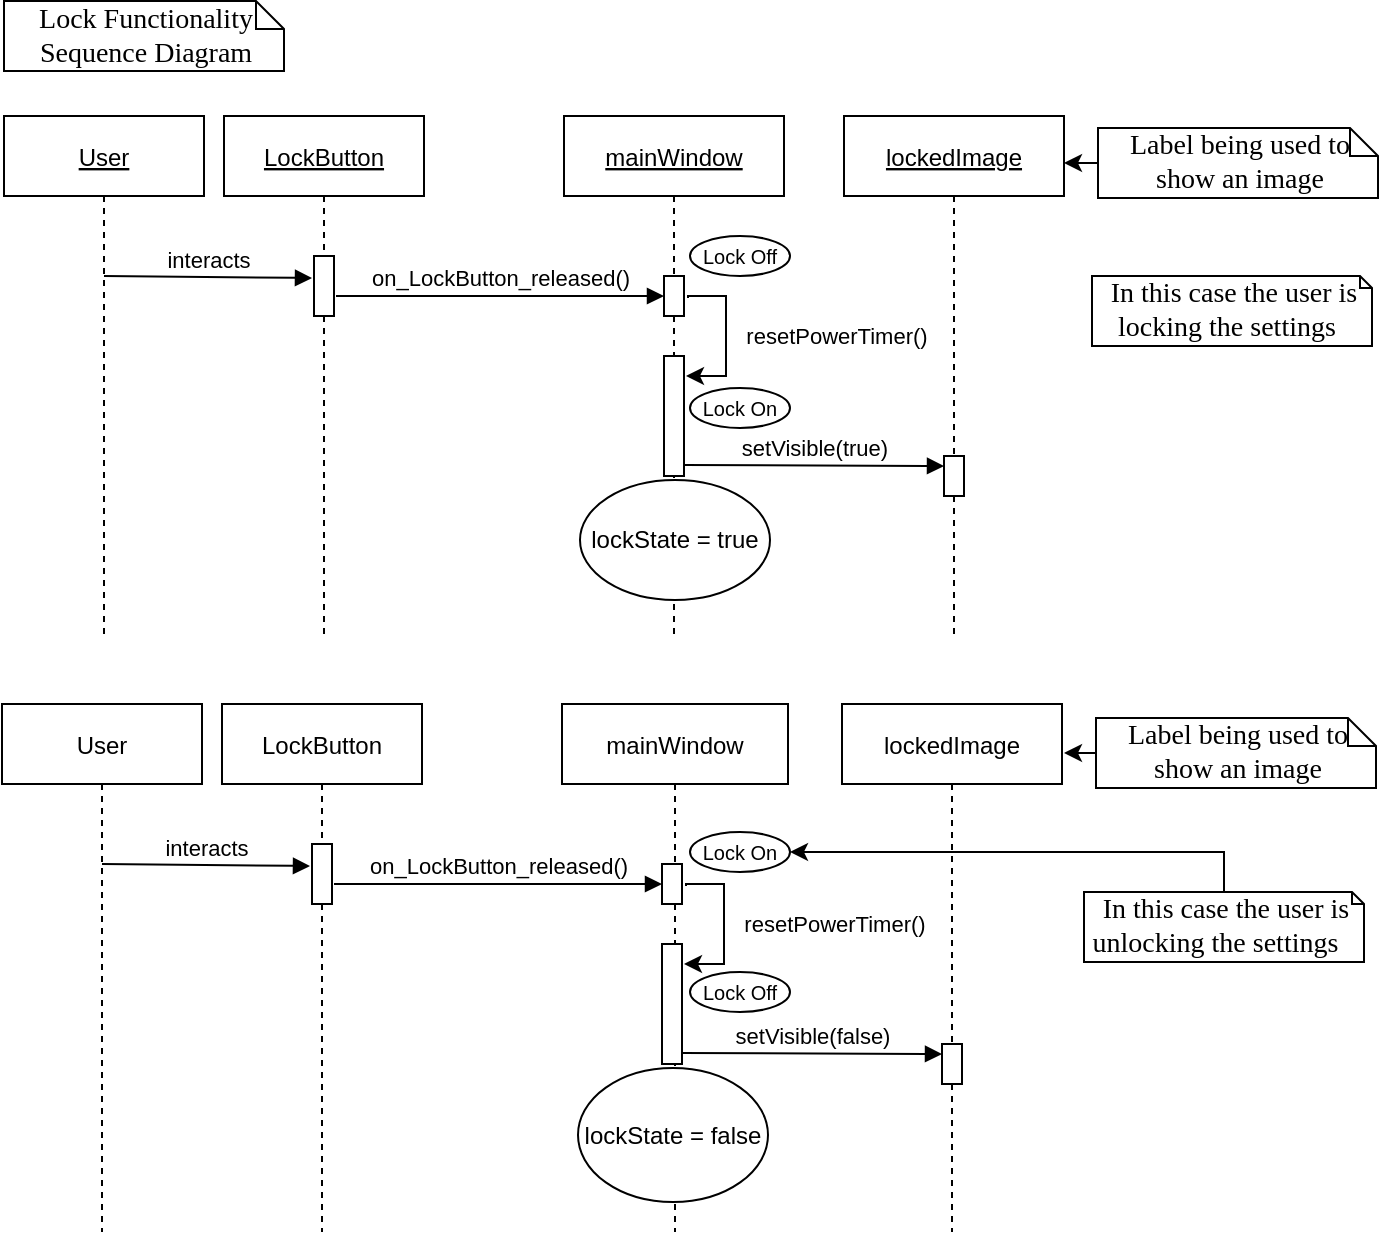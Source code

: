 <mxfile version="15.9.1" type="device"><diagram id="kgpKYQtTHZ0yAKxKKP6v" name="Page-1"><mxGraphModel dx="1422" dy="702" grid="1" gridSize="10" guides="1" tooltips="1" connect="1" arrows="1" fold="1" page="1" pageScale="1" pageWidth="700" pageHeight="1000" math="0" shadow="0"><root><mxCell id="0"/><mxCell id="1" parent="0"/><mxCell id="3nuBFxr9cyL0pnOWT2aG-1" value="LockButton" style="shape=umlLifeline;perimeter=lifelinePerimeter;container=1;collapsible=0;recursiveResize=0;rounded=0;shadow=0;strokeWidth=1;fontStyle=4" parent="1" vertex="1"><mxGeometry x="120" y="80" width="100" height="260" as="geometry"/></mxCell><mxCell id="3nuBFxr9cyL0pnOWT2aG-2" value="" style="points=[];perimeter=orthogonalPerimeter;rounded=0;shadow=0;strokeWidth=1;fillColor=default;" parent="3nuBFxr9cyL0pnOWT2aG-1" vertex="1"><mxGeometry x="45" y="70" width="10" height="30" as="geometry"/></mxCell><mxCell id="3nuBFxr9cyL0pnOWT2aG-5" value="mainWindow" style="shape=umlLifeline;perimeter=lifelinePerimeter;container=1;collapsible=0;recursiveResize=0;rounded=0;shadow=0;strokeWidth=1;fontStyle=4" parent="1" vertex="1"><mxGeometry x="290" y="80" width="110" height="260" as="geometry"/></mxCell><mxCell id="ivACF5KOrwC9vCTQ_RNN-10" value="resetPowerTimer()" style="edgeStyle=orthogonalEdgeStyle;rounded=0;orthogonalLoop=1;jettySize=auto;html=1;startArrow=none;exitX=1.2;exitY=0.55;exitDx=0;exitDy=0;exitPerimeter=0;" parent="3nuBFxr9cyL0pnOWT2aG-5" source="3nuBFxr9cyL0pnOWT2aG-6" edge="1"><mxGeometry y="55" relative="1" as="geometry"><Array as="points"><mxPoint x="62" y="90"/><mxPoint x="81" y="90"/><mxPoint x="81" y="130"/></Array><mxPoint as="offset"/><mxPoint x="66" y="90" as="sourcePoint"/><mxPoint x="61" y="130" as="targetPoint"/></mxGeometry></mxCell><mxCell id="ivACF5KOrwC9vCTQ_RNN-11" value="" style="points=[];perimeter=orthogonalPerimeter;rounded=0;shadow=0;strokeWidth=1;fillColor=default;" parent="3nuBFxr9cyL0pnOWT2aG-5" vertex="1"><mxGeometry x="50" y="120" width="10" height="60" as="geometry"/></mxCell><mxCell id="D84-XhFgPjTmM_HfTs0J-2" value="Lock Off" style="ellipse;whiteSpace=wrap;html=1;fontSize=10;" parent="3nuBFxr9cyL0pnOWT2aG-5" vertex="1"><mxGeometry x="63" y="60" width="50" height="20" as="geometry"/></mxCell><mxCell id="3nuBFxr9cyL0pnOWT2aG-6" value="" style="points=[];perimeter=orthogonalPerimeter;rounded=0;shadow=0;strokeWidth=1;fillColor=default;" parent="3nuBFxr9cyL0pnOWT2aG-5" vertex="1"><mxGeometry x="50" y="80" width="10" height="20" as="geometry"/></mxCell><mxCell id="D84-XhFgPjTmM_HfTs0J-38" value="lockState = true" style="ellipse;whiteSpace=wrap;html=1;" parent="3nuBFxr9cyL0pnOWT2aG-5" vertex="1"><mxGeometry x="8" y="182" width="95" height="60" as="geometry"/></mxCell><mxCell id="ivACF5KOrwC9vCTQ_RNN-1" value="User" style="shape=umlLifeline;perimeter=lifelinePerimeter;container=1;collapsible=0;recursiveResize=0;rounded=0;shadow=0;strokeWidth=1;fontStyle=4" parent="1" vertex="1"><mxGeometry x="10" y="80" width="100" height="260" as="geometry"/></mxCell><mxCell id="ivACF5KOrwC9vCTQ_RNN-6" value="interacts" style="html=1;verticalAlign=bottom;endArrow=block;rounded=0;entryX=-0.1;entryY=0.367;entryDx=0;entryDy=0;entryPerimeter=0;" parent="ivACF5KOrwC9vCTQ_RNN-1" target="3nuBFxr9cyL0pnOWT2aG-2" edge="1"><mxGeometry width="80" relative="1" as="geometry"><mxPoint x="50" y="80" as="sourcePoint"/><mxPoint x="130" y="80" as="targetPoint"/></mxGeometry></mxCell><mxCell id="ivACF5KOrwC9vCTQ_RNN-8" value="on_LockButton_released()" style="html=1;verticalAlign=bottom;endArrow=block;rounded=0;" parent="1" edge="1"><mxGeometry width="80" relative="1" as="geometry"><mxPoint x="176" y="170" as="sourcePoint"/><mxPoint x="340" y="170" as="targetPoint"/></mxGeometry></mxCell><mxCell id="D84-XhFgPjTmM_HfTs0J-1" value="&lt;div style=&quot;text-align: center&quot;&gt;&lt;span style=&quot;font-size: 14px&quot;&gt;Lock Functionality Sequence Diagram&lt;/span&gt;&lt;/div&gt;" style="shape=note;whiteSpace=wrap;html=1;size=14;verticalAlign=top;align=left;spacingTop=-6;rounded=0;shadow=0;comic=0;labelBackgroundColor=none;strokeWidth=1;fontFamily=Verdana;fontSize=12;fillColor=default;strokeColor=default;fontColor=default;" parent="1" vertex="1"><mxGeometry x="10" y="22.5" width="140" height="35" as="geometry"/></mxCell><mxCell id="D84-XhFgPjTmM_HfTs0J-5" value="lockedImage" style="shape=umlLifeline;perimeter=lifelinePerimeter;container=1;collapsible=0;recursiveResize=0;rounded=0;shadow=0;strokeWidth=1;fontStyle=4" parent="1" vertex="1"><mxGeometry x="430" y="80" width="110" height="260" as="geometry"/></mxCell><mxCell id="D84-XhFgPjTmM_HfTs0J-7" value="" style="points=[];perimeter=orthogonalPerimeter;rounded=0;shadow=0;strokeWidth=1;fillColor=default;" parent="D84-XhFgPjTmM_HfTs0J-5" vertex="1"><mxGeometry x="50" y="170" width="10" height="20" as="geometry"/></mxCell><mxCell id="D84-XhFgPjTmM_HfTs0J-13" value="setVisible(true)" style="html=1;verticalAlign=bottom;endArrow=block;rounded=0;" parent="D84-XhFgPjTmM_HfTs0J-5" edge="1"><mxGeometry width="80" relative="1" as="geometry"><mxPoint x="-80" y="174.5" as="sourcePoint"/><mxPoint x="50" y="175" as="targetPoint"/></mxGeometry></mxCell><mxCell id="D84-XhFgPjTmM_HfTs0J-44" style="edgeStyle=orthogonalEdgeStyle;rounded=0;orthogonalLoop=1;jettySize=auto;html=1;exitX=0;exitY=0.5;exitDx=0;exitDy=0;exitPerimeter=0;entryX=1;entryY=0.092;entryDx=0;entryDy=0;entryPerimeter=0;" parent="1" source="D84-XhFgPjTmM_HfTs0J-11" target="D84-XhFgPjTmM_HfTs0J-5" edge="1"><mxGeometry relative="1" as="geometry"/></mxCell><mxCell id="D84-XhFgPjTmM_HfTs0J-11" value="&lt;div style=&quot;text-align: center&quot;&gt;&lt;span style=&quot;font-size: 14px&quot;&gt;Label being used to show an image&lt;/span&gt;&lt;/div&gt;" style="shape=note;whiteSpace=wrap;html=1;size=14;verticalAlign=top;align=left;spacingTop=-6;rounded=0;shadow=0;comic=0;labelBackgroundColor=none;strokeWidth=1;fontFamily=Verdana;fontSize=12;fillColor=default;strokeColor=default;fontColor=default;" parent="1" vertex="1"><mxGeometry x="557" y="86" width="140" height="35" as="geometry"/></mxCell><mxCell id="D84-XhFgPjTmM_HfTs0J-3" value="Lock On" style="ellipse;whiteSpace=wrap;html=1;fontSize=10;" parent="1" vertex="1"><mxGeometry x="353" y="216" width="50" height="20" as="geometry"/></mxCell><mxCell id="D84-XhFgPjTmM_HfTs0J-15" value="LockButton" style="shape=umlLifeline;perimeter=lifelinePerimeter;container=1;collapsible=0;recursiveResize=0;rounded=0;shadow=0;strokeWidth=1;" parent="1" vertex="1"><mxGeometry x="119" y="374" width="100" height="264" as="geometry"/></mxCell><mxCell id="D84-XhFgPjTmM_HfTs0J-16" value="" style="points=[];perimeter=orthogonalPerimeter;rounded=0;shadow=0;strokeWidth=1;fillColor=default;" parent="D84-XhFgPjTmM_HfTs0J-15" vertex="1"><mxGeometry x="45" y="70" width="10" height="30" as="geometry"/></mxCell><mxCell id="D84-XhFgPjTmM_HfTs0J-17" value="mainWindow" style="shape=umlLifeline;perimeter=lifelinePerimeter;container=1;collapsible=0;recursiveResize=0;rounded=0;shadow=0;strokeWidth=1;" parent="1" vertex="1"><mxGeometry x="289" y="374" width="113" height="264" as="geometry"/></mxCell><mxCell id="D84-XhFgPjTmM_HfTs0J-18" value="resetPowerTimer()" style="edgeStyle=orthogonalEdgeStyle;rounded=0;orthogonalLoop=1;jettySize=auto;html=1;startArrow=none;exitX=1.2;exitY=0.55;exitDx=0;exitDy=0;exitPerimeter=0;" parent="D84-XhFgPjTmM_HfTs0J-17" source="D84-XhFgPjTmM_HfTs0J-21" edge="1"><mxGeometry y="55" relative="1" as="geometry"><Array as="points"><mxPoint x="62" y="90"/><mxPoint x="81" y="90"/><mxPoint x="81" y="130"/></Array><mxPoint as="offset"/><mxPoint x="66" y="90" as="sourcePoint"/><mxPoint x="61" y="130" as="targetPoint"/></mxGeometry></mxCell><mxCell id="D84-XhFgPjTmM_HfTs0J-19" value="" style="points=[];perimeter=orthogonalPerimeter;rounded=0;shadow=0;strokeWidth=1;fillColor=default;" parent="D84-XhFgPjTmM_HfTs0J-17" vertex="1"><mxGeometry x="50" y="120" width="10" height="60" as="geometry"/></mxCell><mxCell id="D84-XhFgPjTmM_HfTs0J-20" value="Lock Off" style="ellipse;whiteSpace=wrap;html=1;fontSize=10;" parent="D84-XhFgPjTmM_HfTs0J-17" vertex="1"><mxGeometry x="64" y="134" width="50" height="20" as="geometry"/></mxCell><mxCell id="D84-XhFgPjTmM_HfTs0J-21" value="" style="points=[];perimeter=orthogonalPerimeter;rounded=0;shadow=0;strokeWidth=1;fillColor=default;" parent="D84-XhFgPjTmM_HfTs0J-17" vertex="1"><mxGeometry x="50" y="80" width="10" height="20" as="geometry"/></mxCell><mxCell id="D84-XhFgPjTmM_HfTs0J-34" value="Lock On" style="ellipse;whiteSpace=wrap;html=1;fontSize=10;" parent="D84-XhFgPjTmM_HfTs0J-17" vertex="1"><mxGeometry x="64" y="64" width="50" height="20" as="geometry"/></mxCell><mxCell id="D84-XhFgPjTmM_HfTs0J-22" value="User" style="shape=umlLifeline;perimeter=lifelinePerimeter;container=1;collapsible=0;recursiveResize=0;rounded=0;shadow=0;strokeWidth=1;" parent="1" vertex="1"><mxGeometry x="9" y="374" width="100" height="264" as="geometry"/></mxCell><mxCell id="D84-XhFgPjTmM_HfTs0J-23" value="interacts" style="html=1;verticalAlign=bottom;endArrow=block;rounded=0;entryX=-0.1;entryY=0.367;entryDx=0;entryDy=0;entryPerimeter=0;" parent="D84-XhFgPjTmM_HfTs0J-22" target="D84-XhFgPjTmM_HfTs0J-16" edge="1"><mxGeometry width="80" relative="1" as="geometry"><mxPoint x="50" y="80" as="sourcePoint"/><mxPoint x="130" y="80" as="targetPoint"/></mxGeometry></mxCell><mxCell id="D84-XhFgPjTmM_HfTs0J-24" value="on_LockButton_released()" style="html=1;verticalAlign=bottom;endArrow=block;rounded=0;" parent="1" edge="1"><mxGeometry width="80" relative="1" as="geometry"><mxPoint x="175" y="464" as="sourcePoint"/><mxPoint x="339" y="464" as="targetPoint"/></mxGeometry></mxCell><mxCell id="D84-XhFgPjTmM_HfTs0J-26" value="lockedImage" style="shape=umlLifeline;perimeter=lifelinePerimeter;container=1;collapsible=0;recursiveResize=0;rounded=0;shadow=0;strokeWidth=1;" parent="1" vertex="1"><mxGeometry x="429" y="374" width="110" height="264" as="geometry"/></mxCell><mxCell id="D84-XhFgPjTmM_HfTs0J-27" value="" style="points=[];perimeter=orthogonalPerimeter;rounded=0;shadow=0;strokeWidth=1;fillColor=default;" parent="D84-XhFgPjTmM_HfTs0J-26" vertex="1"><mxGeometry x="50" y="170" width="10" height="20" as="geometry"/></mxCell><mxCell id="D84-XhFgPjTmM_HfTs0J-28" value="setVisible(false)" style="html=1;verticalAlign=bottom;endArrow=block;rounded=0;" parent="D84-XhFgPjTmM_HfTs0J-26" edge="1"><mxGeometry width="80" relative="1" as="geometry"><mxPoint x="-80" y="174.5" as="sourcePoint"/><mxPoint x="50" y="175" as="targetPoint"/></mxGeometry></mxCell><mxCell id="D84-XhFgPjTmM_HfTs0J-45" style="edgeStyle=orthogonalEdgeStyle;rounded=0;orthogonalLoop=1;jettySize=auto;html=1;exitX=0;exitY=0.5;exitDx=0;exitDy=0;exitPerimeter=0;" parent="1" source="D84-XhFgPjTmM_HfTs0J-30" edge="1"><mxGeometry relative="1" as="geometry"><mxPoint x="540" y="399" as="targetPoint"/></mxGeometry></mxCell><mxCell id="D84-XhFgPjTmM_HfTs0J-30" value="&lt;div style=&quot;text-align: center&quot;&gt;&lt;span style=&quot;font-size: 14px&quot;&gt;Label being used to show an image&lt;/span&gt;&lt;/div&gt;" style="shape=note;whiteSpace=wrap;html=1;size=14;verticalAlign=top;align=left;spacingTop=-6;rounded=0;shadow=0;comic=0;labelBackgroundColor=none;strokeWidth=1;fontFamily=Verdana;fontSize=12;fillColor=default;strokeColor=default;fontColor=default;" parent="1" vertex="1"><mxGeometry x="556" y="381" width="140" height="35" as="geometry"/></mxCell><mxCell id="D84-XhFgPjTmM_HfTs0J-36" value="lockState = false" style="ellipse;whiteSpace=wrap;html=1;" parent="1" vertex="1"><mxGeometry x="297" y="556" width="95" height="67" as="geometry"/></mxCell><mxCell id="D84-XhFgPjTmM_HfTs0J-40" value="&lt;div style=&quot;text-align: center&quot;&gt;&lt;span style=&quot;font-size: 14px&quot;&gt;In this case the user is locking the settings&amp;nbsp;&amp;nbsp;&lt;/span&gt;&lt;/div&gt;" style="shape=note;whiteSpace=wrap;html=1;size=6;verticalAlign=top;align=left;spacingTop=-6;rounded=0;shadow=0;comic=0;labelBackgroundColor=none;strokeWidth=1;fontFamily=Verdana;fontSize=12;fillColor=default;strokeColor=default;fontColor=default;" parent="1" vertex="1"><mxGeometry x="554" y="160" width="140" height="35" as="geometry"/></mxCell><mxCell id="D84-XhFgPjTmM_HfTs0J-43" style="edgeStyle=orthogonalEdgeStyle;rounded=0;orthogonalLoop=1;jettySize=auto;html=1;exitX=0.5;exitY=0;exitDx=0;exitDy=0;exitPerimeter=0;entryX=1;entryY=0.5;entryDx=0;entryDy=0;" parent="1" source="D84-XhFgPjTmM_HfTs0J-42" target="D84-XhFgPjTmM_HfTs0J-34" edge="1"><mxGeometry relative="1" as="geometry"/></mxCell><mxCell id="D84-XhFgPjTmM_HfTs0J-42" value="&lt;div style=&quot;text-align: center&quot;&gt;&lt;span style=&quot;font-size: 14px&quot;&gt;In this case the user is unlocking the settings&amp;nbsp; &amp;nbsp;&lt;/span&gt;&lt;/div&gt;&lt;div style=&quot;text-align: center&quot;&gt;&lt;span style=&quot;font-size: 14px&quot;&gt;&amp;nbsp;&lt;/span&gt;&lt;/div&gt;" style="shape=note;whiteSpace=wrap;html=1;size=6;verticalAlign=top;align=left;spacingTop=-6;rounded=0;shadow=0;comic=0;labelBackgroundColor=none;strokeWidth=1;fontFamily=Verdana;fontSize=12;fillColor=default;strokeColor=default;fontColor=default;" parent="1" vertex="1"><mxGeometry x="550" y="468" width="140" height="35" as="geometry"/></mxCell></root></mxGraphModel></diagram></mxfile>